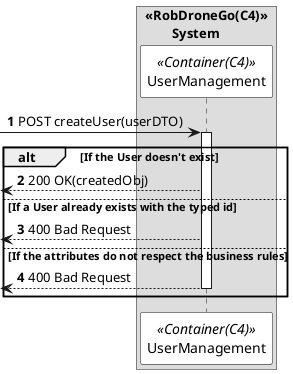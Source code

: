 @startuml createUserSD
autonumber

skinparam sequence {
    ParticipantBorderColor black
    ParticipantBackgroundColor white
}



box "<<RobDroneGo(C4)>>\n\tSystem"
participant UserManagement as  CM <<Container(C4)>>
end box


 -> CM: POST createUser(userDTO)
activate CM

alt If the User doesn't exist 
 <-- CM: 200 OK(createdObj)

else If a User already exists with the typed id
 <-- CM: 400 Bad Request

else If the attributes do not respect the business rules


<-- CM: 400 Bad Request
deactivate CM



end


@enduml